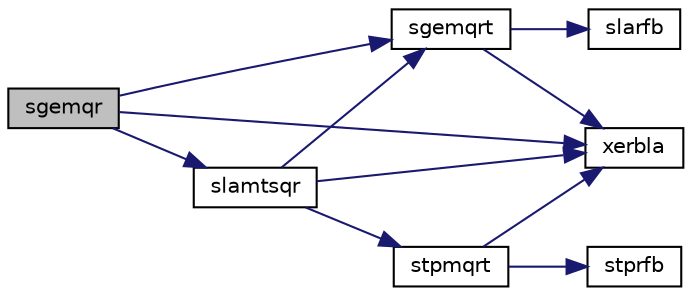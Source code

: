 digraph "sgemqr"
{
 // LATEX_PDF_SIZE
  edge [fontname="Helvetica",fontsize="10",labelfontname="Helvetica",labelfontsize="10"];
  node [fontname="Helvetica",fontsize="10",shape=record];
  rankdir="LR";
  Node1 [label="sgemqr",height=0.2,width=0.4,color="black", fillcolor="grey75", style="filled", fontcolor="black",tooltip="SGEMQR"];
  Node1 -> Node2 [color="midnightblue",fontsize="10",style="solid",fontname="Helvetica"];
  Node2 [label="sgemqrt",height=0.2,width=0.4,color="black", fillcolor="white", style="filled",URL="$sgemqrt_8f.html#a867bbfcb127db8f51ef22f7b29089ca7",tooltip="SGEMQRT"];
  Node2 -> Node3 [color="midnightblue",fontsize="10",style="solid",fontname="Helvetica"];
  Node3 [label="slarfb",height=0.2,width=0.4,color="black", fillcolor="white", style="filled",URL="$slarfb_8f.html#abd00c98d81aee1efa14e838bafa8078a",tooltip="SLARFB applies a block reflector or its transpose to a general rectangular matrix."];
  Node2 -> Node4 [color="midnightblue",fontsize="10",style="solid",fontname="Helvetica"];
  Node4 [label="xerbla",height=0.2,width=0.4,color="black", fillcolor="white", style="filled",URL="$xerbla_8f.html#a377ee61015baf8dea7770b3a404b1c07",tooltip="XERBLA"];
  Node1 -> Node5 [color="midnightblue",fontsize="10",style="solid",fontname="Helvetica"];
  Node5 [label="slamtsqr",height=0.2,width=0.4,color="black", fillcolor="white", style="filled",URL="$slamtsqr_8f.html#a5aacfaca08216005b6a3b48950782d07",tooltip="SLAMTSQR"];
  Node5 -> Node2 [color="midnightblue",fontsize="10",style="solid",fontname="Helvetica"];
  Node5 -> Node6 [color="midnightblue",fontsize="10",style="solid",fontname="Helvetica"];
  Node6 [label="stpmqrt",height=0.2,width=0.4,color="black", fillcolor="white", style="filled",URL="$stpmqrt_8f.html#a47352c862183c6b03b47598070678a04",tooltip="STPMQRT"];
  Node6 -> Node7 [color="midnightblue",fontsize="10",style="solid",fontname="Helvetica"];
  Node7 [label="stprfb",height=0.2,width=0.4,color="black", fillcolor="white", style="filled",URL="$stprfb_8f.html#af633e78eeb9a85e068655abd15f04ca5",tooltip="STPRFB applies a real \"triangular-pentagonal\" block reflector to a real matrix, which is composed of ..."];
  Node6 -> Node4 [color="midnightblue",fontsize="10",style="solid",fontname="Helvetica"];
  Node5 -> Node4 [color="midnightblue",fontsize="10",style="solid",fontname="Helvetica"];
  Node1 -> Node4 [color="midnightblue",fontsize="10",style="solid",fontname="Helvetica"];
}
